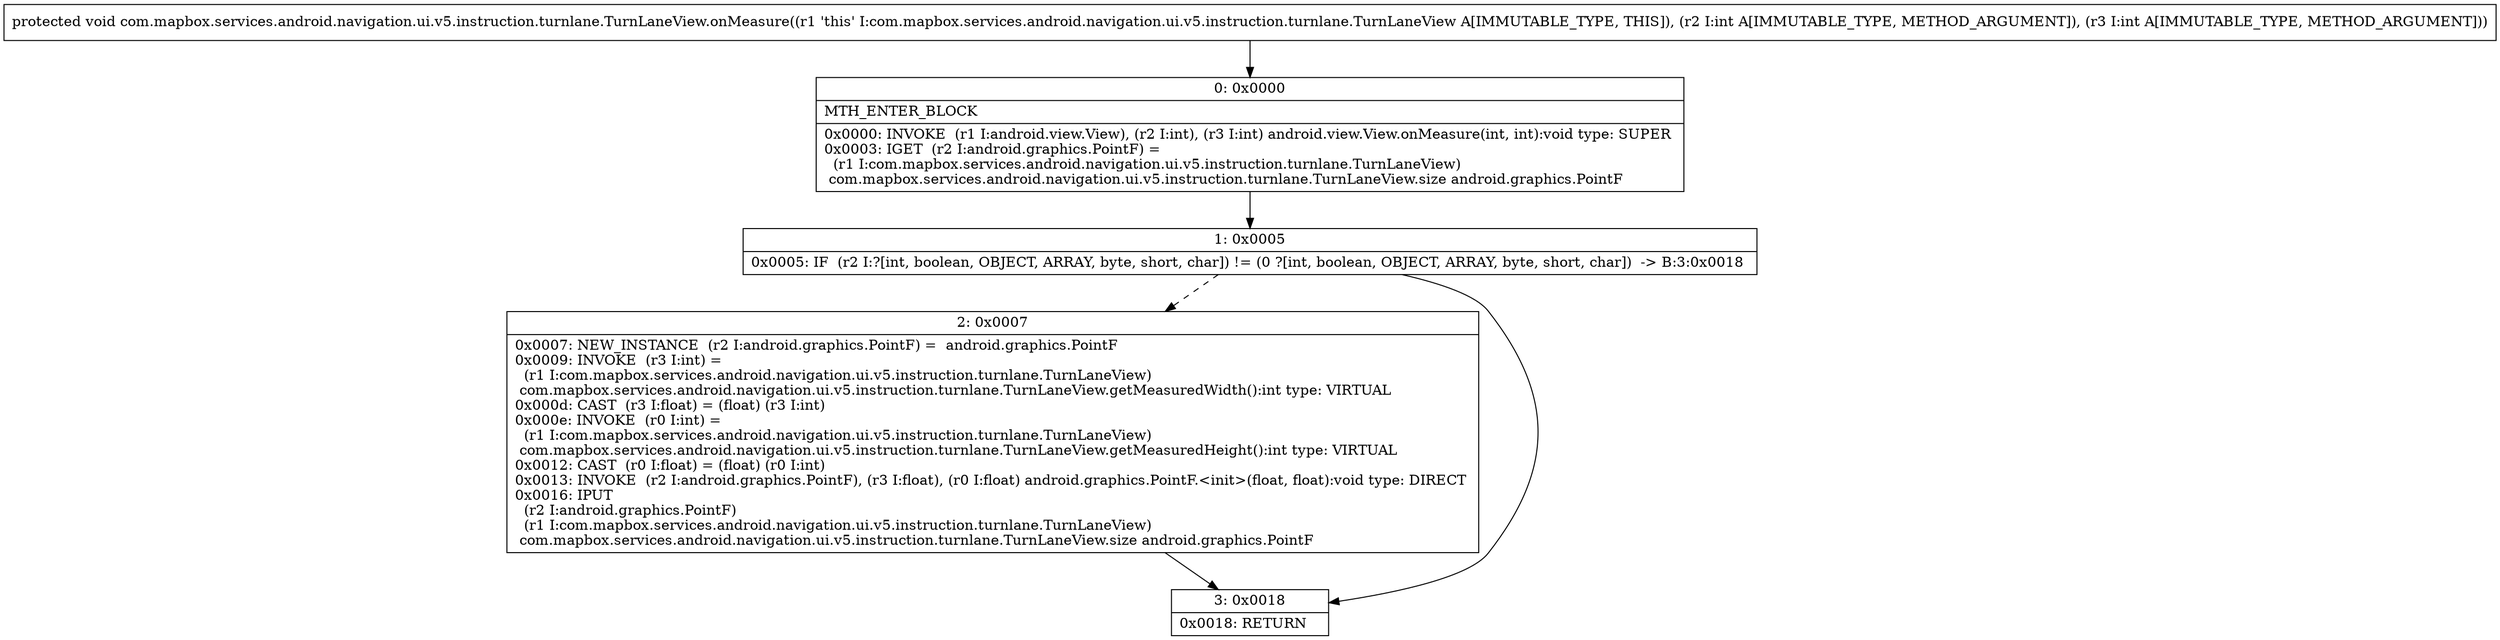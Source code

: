 digraph "CFG forcom.mapbox.services.android.navigation.ui.v5.instruction.turnlane.TurnLaneView.onMeasure(II)V" {
Node_0 [shape=record,label="{0\:\ 0x0000|MTH_ENTER_BLOCK\l|0x0000: INVOKE  (r1 I:android.view.View), (r2 I:int), (r3 I:int) android.view.View.onMeasure(int, int):void type: SUPER \l0x0003: IGET  (r2 I:android.graphics.PointF) = \l  (r1 I:com.mapbox.services.android.navigation.ui.v5.instruction.turnlane.TurnLaneView)\l com.mapbox.services.android.navigation.ui.v5.instruction.turnlane.TurnLaneView.size android.graphics.PointF \l}"];
Node_1 [shape=record,label="{1\:\ 0x0005|0x0005: IF  (r2 I:?[int, boolean, OBJECT, ARRAY, byte, short, char]) != (0 ?[int, boolean, OBJECT, ARRAY, byte, short, char])  \-\> B:3:0x0018 \l}"];
Node_2 [shape=record,label="{2\:\ 0x0007|0x0007: NEW_INSTANCE  (r2 I:android.graphics.PointF) =  android.graphics.PointF \l0x0009: INVOKE  (r3 I:int) = \l  (r1 I:com.mapbox.services.android.navigation.ui.v5.instruction.turnlane.TurnLaneView)\l com.mapbox.services.android.navigation.ui.v5.instruction.turnlane.TurnLaneView.getMeasuredWidth():int type: VIRTUAL \l0x000d: CAST  (r3 I:float) = (float) (r3 I:int) \l0x000e: INVOKE  (r0 I:int) = \l  (r1 I:com.mapbox.services.android.navigation.ui.v5.instruction.turnlane.TurnLaneView)\l com.mapbox.services.android.navigation.ui.v5.instruction.turnlane.TurnLaneView.getMeasuredHeight():int type: VIRTUAL \l0x0012: CAST  (r0 I:float) = (float) (r0 I:int) \l0x0013: INVOKE  (r2 I:android.graphics.PointF), (r3 I:float), (r0 I:float) android.graphics.PointF.\<init\>(float, float):void type: DIRECT \l0x0016: IPUT  \l  (r2 I:android.graphics.PointF)\l  (r1 I:com.mapbox.services.android.navigation.ui.v5.instruction.turnlane.TurnLaneView)\l com.mapbox.services.android.navigation.ui.v5.instruction.turnlane.TurnLaneView.size android.graphics.PointF \l}"];
Node_3 [shape=record,label="{3\:\ 0x0018|0x0018: RETURN   \l}"];
MethodNode[shape=record,label="{protected void com.mapbox.services.android.navigation.ui.v5.instruction.turnlane.TurnLaneView.onMeasure((r1 'this' I:com.mapbox.services.android.navigation.ui.v5.instruction.turnlane.TurnLaneView A[IMMUTABLE_TYPE, THIS]), (r2 I:int A[IMMUTABLE_TYPE, METHOD_ARGUMENT]), (r3 I:int A[IMMUTABLE_TYPE, METHOD_ARGUMENT])) }"];
MethodNode -> Node_0;
Node_0 -> Node_1;
Node_1 -> Node_2[style=dashed];
Node_1 -> Node_3;
Node_2 -> Node_3;
}


